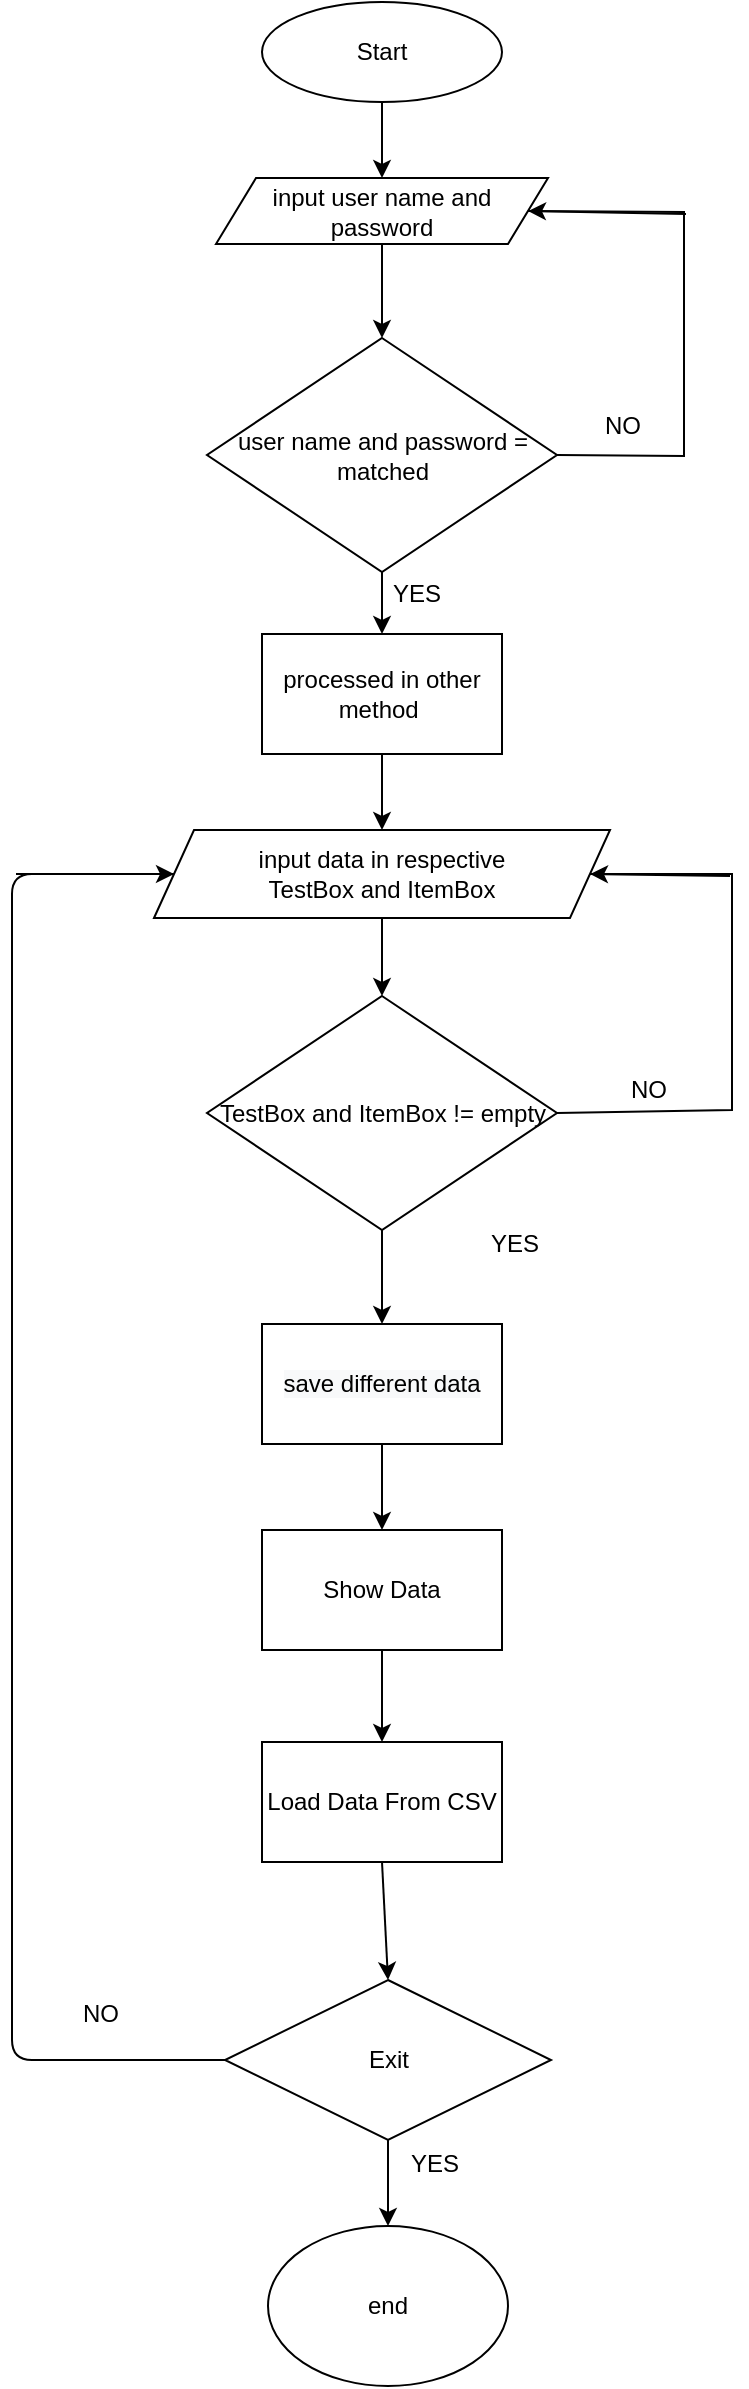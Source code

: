 <mxfile version="14.2.6" type="device"><diagram id="mimvg68omVFi43LvdVTB" name="Page-1"><mxGraphModel dx="1278" dy="509" grid="0" gridSize="10" guides="1" tooltips="1" connect="1" arrows="1" fold="1" page="1" pageScale="1" pageWidth="850" pageHeight="1100" math="0" shadow="0"><root><mxCell id="0"/><mxCell id="1" parent="0"/><mxCell id="u_IA1baJf7e4r34bBkBt-1" value="Start" style="ellipse;whiteSpace=wrap;html=1;" parent="1" vertex="1"><mxGeometry x="202" y="79" width="120" height="50" as="geometry"/></mxCell><mxCell id="u_IA1baJf7e4r34bBkBt-2" value="input user name and password" style="shape=parallelogram;perimeter=parallelogramPerimeter;whiteSpace=wrap;html=1;fixedSize=1;" parent="1" vertex="1"><mxGeometry x="179" y="167" width="166" height="33" as="geometry"/></mxCell><mxCell id="u_IA1baJf7e4r34bBkBt-3" value="input data in respective &lt;br&gt;TestBox and ItemBox" style="shape=parallelogram;perimeter=parallelogramPerimeter;whiteSpace=wrap;html=1;fixedSize=1;" parent="1" vertex="1"><mxGeometry x="148" y="493" width="228" height="44" as="geometry"/></mxCell><mxCell id="u_IA1baJf7e4r34bBkBt-4" value="&lt;span&gt;user name and password = matched&lt;/span&gt;" style="rhombus;whiteSpace=wrap;html=1;" parent="1" vertex="1"><mxGeometry x="174.5" y="247" width="175" height="117" as="geometry"/></mxCell><mxCell id="u_IA1baJf7e4r34bBkBt-6" value="processed in other method&amp;nbsp;" style="rounded=0;whiteSpace=wrap;html=1;" parent="1" vertex="1"><mxGeometry x="202" y="395" width="120" height="60" as="geometry"/></mxCell><mxCell id="u_IA1baJf7e4r34bBkBt-7" value="&lt;span&gt;TestBox and ItemBox != empty&lt;/span&gt;" style="rhombus;whiteSpace=wrap;html=1;" parent="1" vertex="1"><mxGeometry x="174.5" y="576" width="175" height="117" as="geometry"/></mxCell><mxCell id="u_IA1baJf7e4r34bBkBt-9" value="end" style="ellipse;whiteSpace=wrap;html=1;" parent="1" vertex="1"><mxGeometry x="205" y="1191" width="120" height="80" as="geometry"/></mxCell><mxCell id="u_IA1baJf7e4r34bBkBt-10" value="" style="endArrow=classic;html=1;entryX=0.5;entryY=0;entryDx=0;entryDy=0;exitX=0.5;exitY=1;exitDx=0;exitDy=0;" parent="1" source="u_IA1baJf7e4r34bBkBt-1" target="u_IA1baJf7e4r34bBkBt-2" edge="1"><mxGeometry width="50" height="50" relative="1" as="geometry"><mxPoint x="43" y="167" as="sourcePoint"/><mxPoint x="93" y="117" as="targetPoint"/></mxGeometry></mxCell><mxCell id="u_IA1baJf7e4r34bBkBt-11" value="" style="endArrow=classic;html=1;entryX=0.5;entryY=0;entryDx=0;entryDy=0;exitX=0.5;exitY=1;exitDx=0;exitDy=0;" parent="1" source="u_IA1baJf7e4r34bBkBt-2" target="u_IA1baJf7e4r34bBkBt-4" edge="1"><mxGeometry width="50" height="50" relative="1" as="geometry"><mxPoint x="131" y="259" as="sourcePoint"/><mxPoint x="181" y="209" as="targetPoint"/></mxGeometry></mxCell><mxCell id="u_IA1baJf7e4r34bBkBt-12" value="" style="endArrow=classic;html=1;entryX=0.5;entryY=0;entryDx=0;entryDy=0;exitX=0.5;exitY=1;exitDx=0;exitDy=0;" parent="1" source="u_IA1baJf7e4r34bBkBt-4" target="u_IA1baJf7e4r34bBkBt-6" edge="1"><mxGeometry width="50" height="50" relative="1" as="geometry"><mxPoint x="87" y="375" as="sourcePoint"/><mxPoint x="137" y="325" as="targetPoint"/></mxGeometry></mxCell><mxCell id="u_IA1baJf7e4r34bBkBt-13" value="" style="endArrow=classic;html=1;entryX=0.5;entryY=0;entryDx=0;entryDy=0;exitX=0.5;exitY=1;exitDx=0;exitDy=0;" parent="1" source="u_IA1baJf7e4r34bBkBt-6" target="u_IA1baJf7e4r34bBkBt-3" edge="1"><mxGeometry width="50" height="50" relative="1" as="geometry"><mxPoint x="46" y="447" as="sourcePoint"/><mxPoint x="96" y="397" as="targetPoint"/></mxGeometry></mxCell><mxCell id="u_IA1baJf7e4r34bBkBt-14" value="" style="endArrow=classic;html=1;entryX=0.5;entryY=0;entryDx=0;entryDy=0;exitX=0.5;exitY=1;exitDx=0;exitDy=0;" parent="1" source="u_IA1baJf7e4r34bBkBt-3" target="u_IA1baJf7e4r34bBkBt-7" edge="1"><mxGeometry width="50" height="50" relative="1" as="geometry"><mxPoint x="88" y="622" as="sourcePoint"/><mxPoint x="138" y="572" as="targetPoint"/></mxGeometry></mxCell><mxCell id="u_IA1baJf7e4r34bBkBt-15" value="" style="endArrow=classic;html=1;exitX=0.5;exitY=1;exitDx=0;exitDy=0;entryX=0.5;entryY=0;entryDx=0;entryDy=0;" parent="1" source="u_IA1baJf7e4r34bBkBt-7" target="tyFSFFO6O7cjlUtGT_1z-1" edge="1"><mxGeometry width="50" height="50" relative="1" as="geometry"><mxPoint x="83" y="755" as="sourcePoint"/><mxPoint x="257" y="722" as="targetPoint"/></mxGeometry></mxCell><mxCell id="u_IA1baJf7e4r34bBkBt-16" value="" style="endArrow=classic;html=1;exitX=0.5;exitY=1;exitDx=0;exitDy=0;entryX=0.5;entryY=0;entryDx=0;entryDy=0;" parent="1" source="tyFSFFO6O7cjlUtGT_1z-1" target="tyFSFFO6O7cjlUtGT_1z-3" edge="1"><mxGeometry width="50" height="50" relative="1" as="geometry"><mxPoint x="257.25" y="799" as="sourcePoint"/><mxPoint x="262" y="846" as="targetPoint"/></mxGeometry></mxCell><mxCell id="u_IA1baJf7e4r34bBkBt-18" value="" style="endArrow=none;html=1;rounded=0;entryX=1;entryY=0.5;entryDx=0;entryDy=0;exitX=1;exitY=0.5;exitDx=0;exitDy=0;" parent="1" source="u_IA1baJf7e4r34bBkBt-2" target="u_IA1baJf7e4r34bBkBt-4" edge="1"><mxGeometry relative="1" as="geometry"><mxPoint x="344" y="224" as="sourcePoint"/><mxPoint x="402" y="305" as="targetPoint"/><Array as="points"><mxPoint x="413" y="184"/><mxPoint x="413" y="306"/></Array></mxGeometry></mxCell><mxCell id="u_IA1baJf7e4r34bBkBt-20" value="" style="endArrow=none;html=1;rounded=0;exitX=1;exitY=0.5;exitDx=0;exitDy=0;entryX=1;entryY=0.5;entryDx=0;entryDy=0;" parent="1" source="u_IA1baJf7e4r34bBkBt-7" target="u_IA1baJf7e4r34bBkBt-3" edge="1"><mxGeometry relative="1" as="geometry"><mxPoint x="377" y="596" as="sourcePoint"/><mxPoint x="425" y="509" as="targetPoint"/><Array as="points"><mxPoint x="437" y="633"/><mxPoint x="437" y="515"/></Array></mxGeometry></mxCell><mxCell id="u_IA1baJf7e4r34bBkBt-21" value="" style="endArrow=classic;html=1;entryX=1;entryY=0.5;entryDx=0;entryDy=0;" parent="1" target="u_IA1baJf7e4r34bBkBt-3" edge="1"><mxGeometry width="50" height="50" relative="1" as="geometry"><mxPoint x="436" y="516" as="sourcePoint"/><mxPoint x="442" y="421" as="targetPoint"/></mxGeometry></mxCell><mxCell id="u_IA1baJf7e4r34bBkBt-22" value="" style="endArrow=classic;html=1;entryX=1;entryY=0.5;entryDx=0;entryDy=0;" parent="1" target="u_IA1baJf7e4r34bBkBt-2" edge="1"><mxGeometry width="50" height="50" relative="1" as="geometry"><mxPoint x="414" y="185" as="sourcePoint"/><mxPoint x="368" y="216" as="targetPoint"/></mxGeometry></mxCell><mxCell id="u_IA1baJf7e4r34bBkBt-23" value="NO" style="text;html=1;align=center;verticalAlign=middle;resizable=0;points=[];autosize=1;" parent="1" vertex="1"><mxGeometry x="368" y="282" width="28" height="18" as="geometry"/></mxCell><mxCell id="u_IA1baJf7e4r34bBkBt-24" value="NO" style="text;html=1;align=center;verticalAlign=middle;resizable=0;points=[];autosize=1;" parent="1" vertex="1"><mxGeometry x="381" y="614" width="28" height="18" as="geometry"/></mxCell><mxCell id="u_IA1baJf7e4r34bBkBt-25" value="YES" style="text;html=1;align=center;verticalAlign=middle;resizable=0;points=[];autosize=1;" parent="1" vertex="1"><mxGeometry x="311" y="691" width="34" height="18" as="geometry"/></mxCell><mxCell id="u_IA1baJf7e4r34bBkBt-26" value="YES" style="text;html=1;align=center;verticalAlign=middle;resizable=0;points=[];autosize=1;" parent="1" vertex="1"><mxGeometry x="262" y="366" width="34" height="18" as="geometry"/></mxCell><mxCell id="tyFSFFO6O7cjlUtGT_1z-1" value="&#10;&#10;&lt;span style=&quot;color: rgb(0, 0, 0); font-family: helvetica; font-size: 12px; font-style: normal; font-weight: 400; letter-spacing: normal; text-align: center; text-indent: 0px; text-transform: none; word-spacing: 0px; background-color: rgb(248, 249, 250); display: inline; float: none;&quot;&gt;save different data&lt;/span&gt;&#10;&#10;" style="rounded=0;whiteSpace=wrap;html=1;" parent="1" vertex="1"><mxGeometry x="202" y="740" width="120" height="60" as="geometry"/></mxCell><mxCell id="tyFSFFO6O7cjlUtGT_1z-3" value="Show Data" style="rounded=0;whiteSpace=wrap;html=1;" parent="1" vertex="1"><mxGeometry x="202" y="843" width="120" height="60" as="geometry"/></mxCell><mxCell id="tyFSFFO6O7cjlUtGT_1z-4" value="Load Data From CSV" style="rounded=0;whiteSpace=wrap;html=1;" parent="1" vertex="1"><mxGeometry x="202" y="949" width="120" height="60" as="geometry"/></mxCell><mxCell id="tyFSFFO6O7cjlUtGT_1z-5" value="" style="endArrow=classic;html=1;entryX=0.5;entryY=0;entryDx=0;entryDy=0;exitX=0.5;exitY=1;exitDx=0;exitDy=0;" parent="1" source="tyFSFFO6O7cjlUtGT_1z-3" target="tyFSFFO6O7cjlUtGT_1z-4" edge="1"><mxGeometry width="50" height="50" relative="1" as="geometry"><mxPoint x="230" y="947" as="sourcePoint"/><mxPoint x="280" y="897" as="targetPoint"/></mxGeometry></mxCell><mxCell id="tyFSFFO6O7cjlUtGT_1z-6" value="" style="endArrow=classic;html=1;exitX=0.5;exitY=1;exitDx=0;exitDy=0;entryX=0.5;entryY=0;entryDx=0;entryDy=0;" parent="1" source="tyFSFFO6O7cjlUtGT_1z-4" target="tyFSFFO6O7cjlUtGT_1z-7" edge="1"><mxGeometry width="50" height="50" relative="1" as="geometry"><mxPoint x="239" y="1023" as="sourcePoint"/><mxPoint x="262" y="1053" as="targetPoint"/></mxGeometry></mxCell><mxCell id="tyFSFFO6O7cjlUtGT_1z-7" value="Exit" style="rhombus;whiteSpace=wrap;html=1;" parent="1" vertex="1"><mxGeometry x="183.5" y="1068" width="163" height="80" as="geometry"/></mxCell><mxCell id="tyFSFFO6O7cjlUtGT_1z-8" value="" style="endArrow=classic;html=1;entryX=0.5;entryY=0;entryDx=0;entryDy=0;exitX=0.5;exitY=1;exitDx=0;exitDy=0;" parent="1" source="tyFSFFO6O7cjlUtGT_1z-7" target="u_IA1baJf7e4r34bBkBt-9" edge="1"><mxGeometry width="50" height="50" relative="1" as="geometry"><mxPoint x="96" y="1162" as="sourcePoint"/><mxPoint x="146" y="1112" as="targetPoint"/></mxGeometry></mxCell><mxCell id="tyFSFFO6O7cjlUtGT_1z-9" value="YES" style="text;html=1;align=center;verticalAlign=middle;resizable=0;points=[];autosize=1;" parent="1" vertex="1"><mxGeometry x="271" y="1151" width="34" height="18" as="geometry"/></mxCell><mxCell id="tyFSFFO6O7cjlUtGT_1z-10" value="" style="endArrow=none;html=1;exitX=0;exitY=0.5;exitDx=0;exitDy=0;entryX=0;entryY=0.5;entryDx=0;entryDy=0;" parent="1" source="tyFSFFO6O7cjlUtGT_1z-7" target="u_IA1baJf7e4r34bBkBt-3" edge="1"><mxGeometry width="50" height="50" relative="1" as="geometry"><mxPoint x="99" y="1107" as="sourcePoint"/><mxPoint x="86" y="509" as="targetPoint"/><Array as="points"><mxPoint x="77" y="1108"/><mxPoint x="77" y="515"/></Array></mxGeometry></mxCell><mxCell id="tyFSFFO6O7cjlUtGT_1z-11" value="" style="endArrow=classic;html=1;entryX=0;entryY=0.5;entryDx=0;entryDy=0;" parent="1" target="u_IA1baJf7e4r34bBkBt-3" edge="1"><mxGeometry width="50" height="50" relative="1" as="geometry"><mxPoint x="79" y="515" as="sourcePoint"/><mxPoint x="84" y="434" as="targetPoint"/></mxGeometry></mxCell><mxCell id="tyFSFFO6O7cjlUtGT_1z-12" value="NO" style="text;html=1;align=center;verticalAlign=middle;resizable=0;points=[];autosize=1;" parent="1" vertex="1"><mxGeometry x="107" y="1076" width="28" height="18" as="geometry"/></mxCell></root></mxGraphModel></diagram></mxfile>